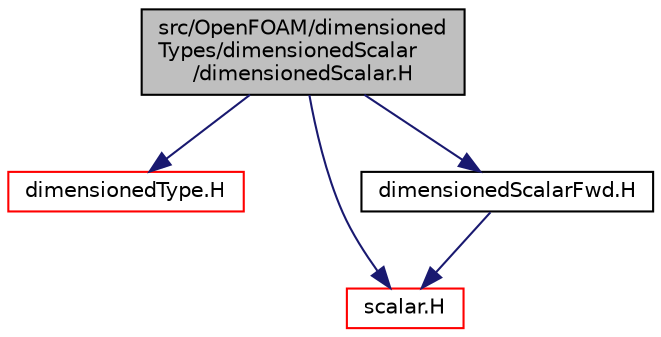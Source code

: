 digraph "src/OpenFOAM/dimensionedTypes/dimensionedScalar/dimensionedScalar.H"
{
  bgcolor="transparent";
  edge [fontname="Helvetica",fontsize="10",labelfontname="Helvetica",labelfontsize="10"];
  node [fontname="Helvetica",fontsize="10",shape=record];
  Node1 [label="src/OpenFOAM/dimensioned\lTypes/dimensionedScalar\l/dimensionedScalar.H",height=0.2,width=0.4,color="black", fillcolor="grey75", style="filled", fontcolor="black"];
  Node1 -> Node2 [color="midnightblue",fontsize="10",style="solid",fontname="Helvetica"];
  Node2 [label="dimensionedType.H",height=0.2,width=0.4,color="red",URL="$a08202.html"];
  Node1 -> Node3 [color="midnightblue",fontsize="10",style="solid",fontname="Helvetica"];
  Node3 [label="scalar.H",height=0.2,width=0.4,color="red",URL="$a09289.html"];
  Node1 -> Node4 [color="midnightblue",fontsize="10",style="solid",fontname="Helvetica"];
  Node4 [label="dimensionedScalarFwd.H",height=0.2,width=0.4,color="black",URL="$a08194.html"];
  Node4 -> Node3 [color="midnightblue",fontsize="10",style="solid",fontname="Helvetica"];
}
